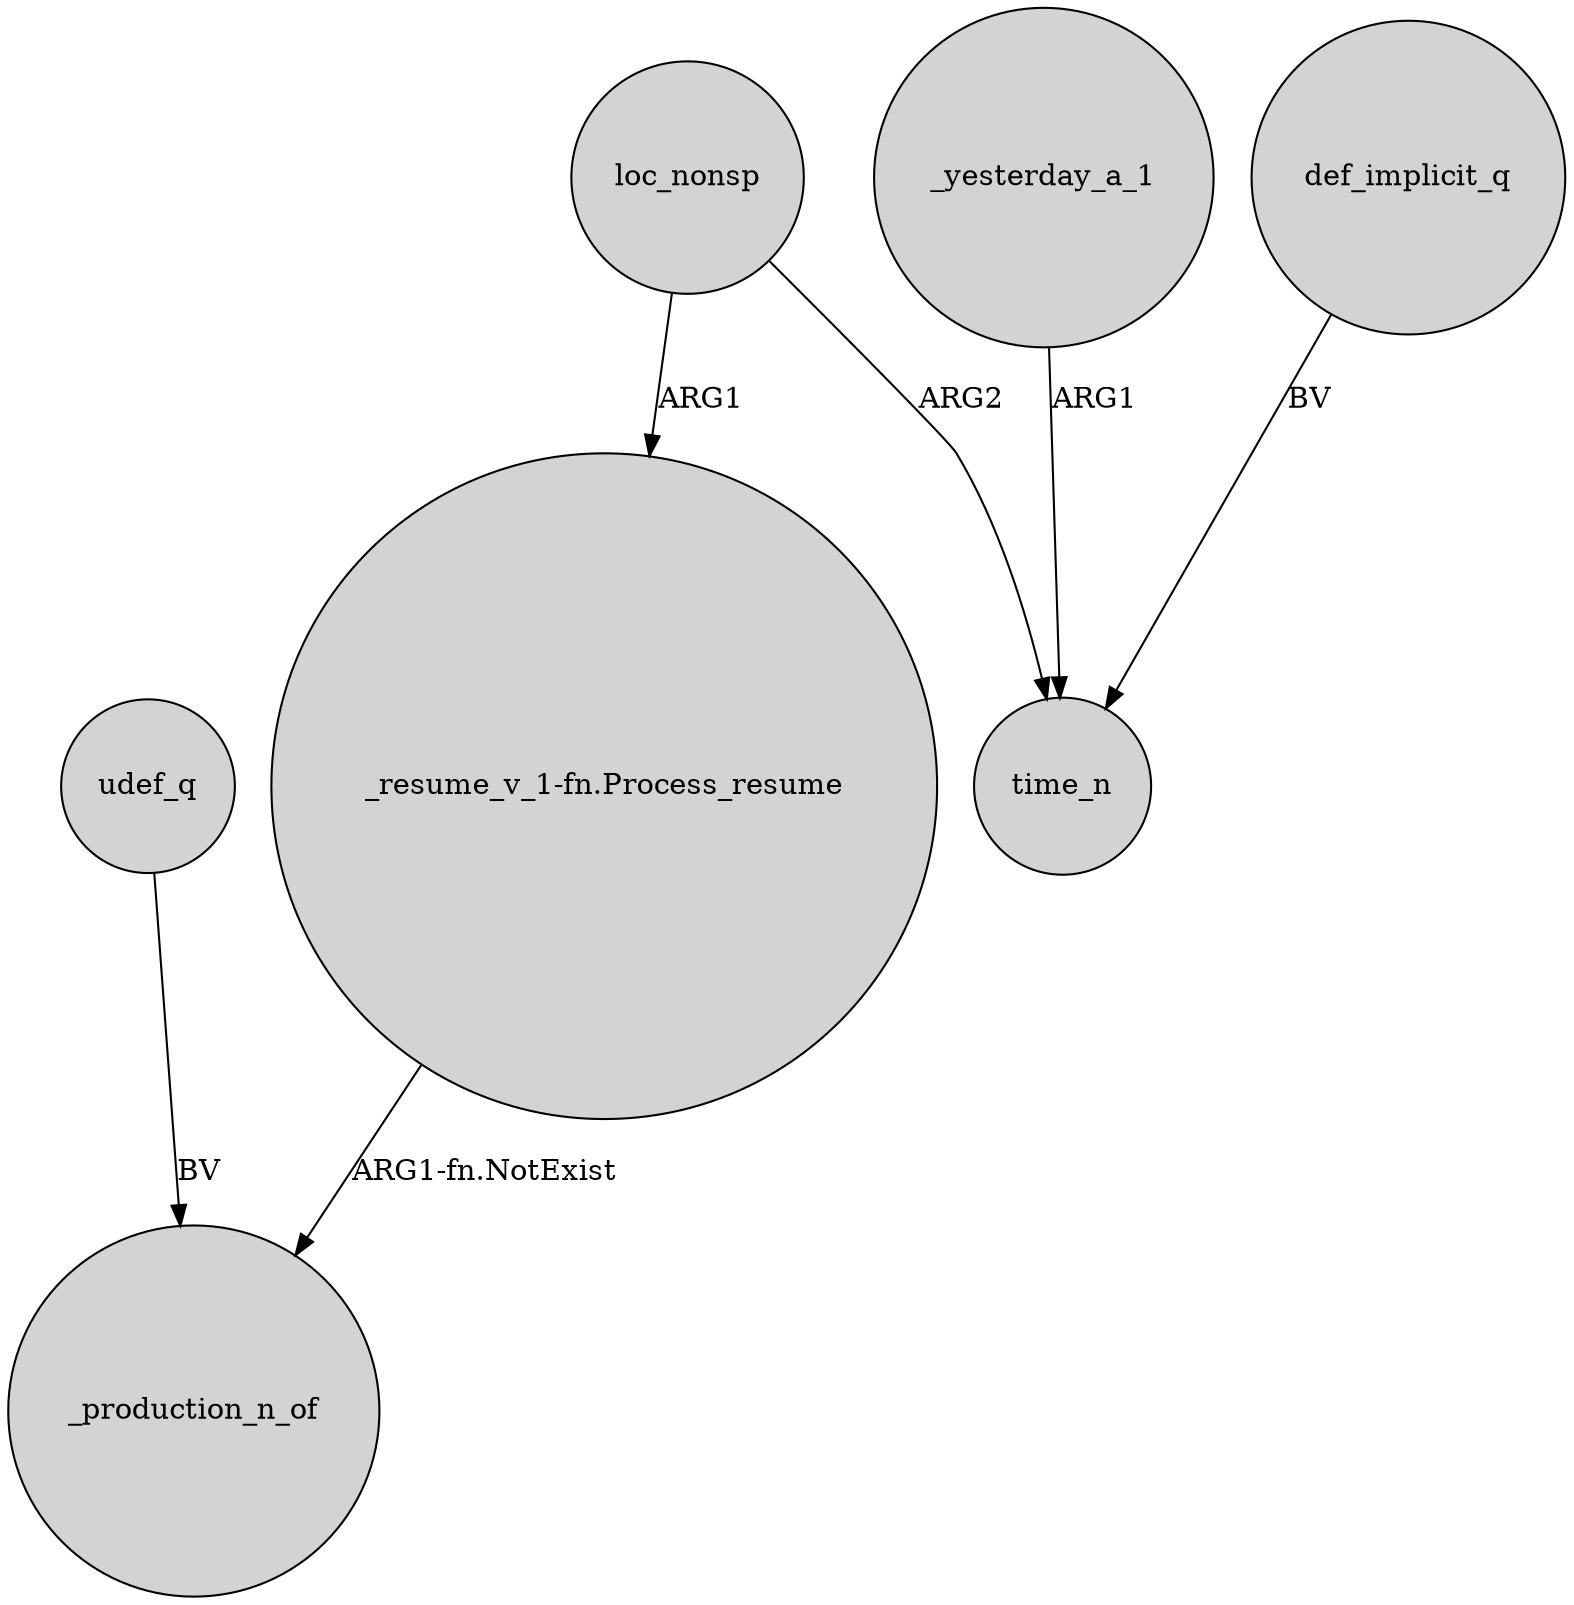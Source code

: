 digraph {
	node [shape=circle style=filled]
	udef_q -> _production_n_of [label=BV]
	_yesterday_a_1 -> time_n [label=ARG1]
	"_resume_v_1-fn.Process_resume" -> _production_n_of [label="ARG1-fn.NotExist"]
	loc_nonsp -> "_resume_v_1-fn.Process_resume" [label=ARG1]
	loc_nonsp -> time_n [label=ARG2]
	def_implicit_q -> time_n [label=BV]
}
